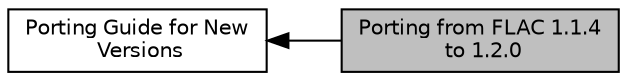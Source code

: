 digraph "Porting from FLAC 1.1.4 to 1.2.0"
{
  edge [fontname="Helvetica",fontsize="10",labelfontname="Helvetica",labelfontsize="10"];
  node [fontname="Helvetica",fontsize="10",shape=record];
  rankdir=LR;
  Node0 [label="Porting from FLAC 1.1.4\l to 1.2.0",height=0.2,width=0.4,color="black", fillcolor="grey75", style="filled", fontcolor="black"];
  Node1 [label="Porting Guide for New\l Versions",height=0.2,width=0.4,color="black", fillcolor="white", style="filled",URL="$group__porting.html"];
  Node1->Node0 [shape=plaintext, dir="back", style="solid"];
}
